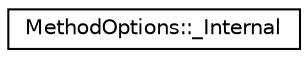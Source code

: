 digraph "类继承关系图"
{
 // LATEX_PDF_SIZE
  edge [fontname="Helvetica",fontsize="10",labelfontname="Helvetica",labelfontsize="10"];
  node [fontname="Helvetica",fontsize="10",shape=record];
  rankdir="LR";
  Node0 [label="MethodOptions::_Internal",height=0.2,width=0.4,color="black", fillcolor="white", style="filled",URL="$classMethodOptions_1_1__Internal.html",tooltip=" "];
}

